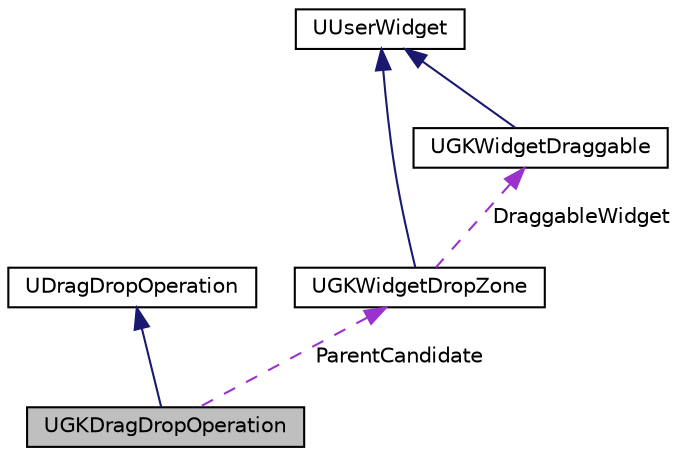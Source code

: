 digraph "UGKDragDropOperation"
{
 // LATEX_PDF_SIZE
  edge [fontname="Helvetica",fontsize="10",labelfontname="Helvetica",labelfontsize="10"];
  node [fontname="Helvetica",fontsize="10",shape=record];
  Node1 [label="UGKDragDropOperation",height=0.2,width=0.4,color="black", fillcolor="grey75", style="filled", fontcolor="black",tooltip=" "];
  Node2 -> Node1 [dir="back",color="midnightblue",fontsize="10",style="solid",fontname="Helvetica"];
  Node2 [label="UDragDropOperation",height=0.2,width=0.4,color="black", fillcolor="white", style="filled",tooltip=" "];
  Node3 -> Node1 [dir="back",color="darkorchid3",fontsize="10",style="dashed",label=" ParentCandidate" ,fontname="Helvetica"];
  Node3 [label="UGKWidgetDropZone",height=0.2,width=0.4,color="black", fillcolor="white", style="filled",URL="$classUGKWidgetDropZone.html",tooltip=" "];
  Node4 -> Node3 [dir="back",color="midnightblue",fontsize="10",style="solid",fontname="Helvetica"];
  Node4 [label="UUserWidget",height=0.2,width=0.4,color="black", fillcolor="white", style="filled",tooltip=" "];
  Node5 -> Node3 [dir="back",color="darkorchid3",fontsize="10",style="dashed",label=" DraggableWidget" ,fontname="Helvetica"];
  Node5 [label="UGKWidgetDraggable",height=0.2,width=0.4,color="black", fillcolor="white", style="filled",URL="$classUGKWidgetDraggable.html",tooltip=" "];
  Node4 -> Node5 [dir="back",color="midnightblue",fontsize="10",style="solid",fontname="Helvetica"];
}
